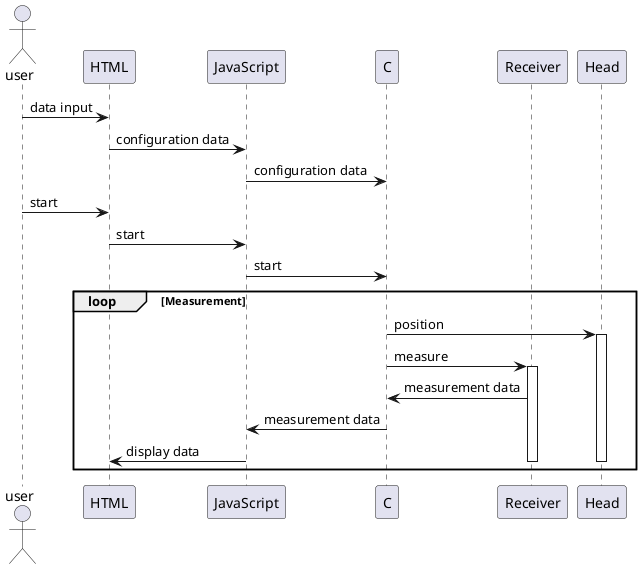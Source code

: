 @startuml Sequenzdiagramm

actor user
participant HTML
participant JavaScript as JS
participant C
participant Receiver
participant Head

user -> HTML : data input
HTML -> JS : configuration data
JS -> C : configuration data
user -> HTML : start
HTML -> JS : start
JS -> C : start
loop Measurement
    C -> Head : position
    activate Head
    C -> Receiver : measure
    activate Receiver
    Receiver -> C : measurement data
    C -> JS : measurement data
    JS -> HTML : display data
    deactivate Head
    deactivate Receiver
end

@enduml